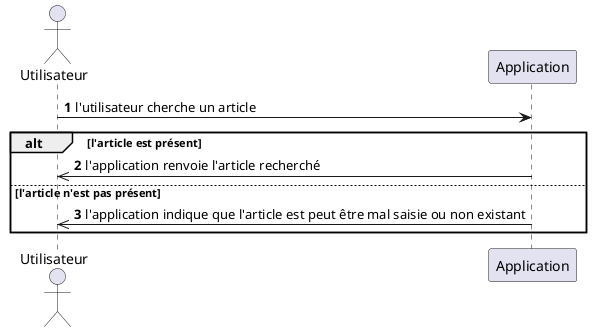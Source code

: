 @startuml
Autonumber
Actor Utilisateur As U
Participant Application As A
U -> A : l'utilisateur cherche un article
Alt l'article est présent
A ->> U : l'application renvoie l'article recherché
Else l'article n'est pas présent
A ->> U : l'application indique que l'article est peut être mal saisie ou non existant
end
@enduml